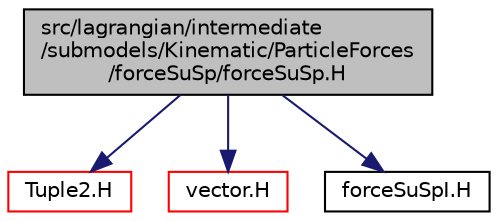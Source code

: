 digraph "src/lagrangian/intermediate/submodels/Kinematic/ParticleForces/forceSuSp/forceSuSp.H"
{
  bgcolor="transparent";
  edge [fontname="Helvetica",fontsize="10",labelfontname="Helvetica",labelfontsize="10"];
  node [fontname="Helvetica",fontsize="10",shape=record];
  Node1 [label="src/lagrangian/intermediate\l/submodels/Kinematic/ParticleForces\l/forceSuSp/forceSuSp.H",height=0.2,width=0.4,color="black", fillcolor="grey75", style="filled" fontcolor="black"];
  Node1 -> Node2 [color="midnightblue",fontsize="10",style="solid",fontname="Helvetica"];
  Node2 [label="Tuple2.H",height=0.2,width=0.4,color="red",URL="$Tuple2_8H.html"];
  Node1 -> Node3 [color="midnightblue",fontsize="10",style="solid",fontname="Helvetica"];
  Node3 [label="vector.H",height=0.2,width=0.4,color="red",URL="$vector_8H.html"];
  Node1 -> Node4 [color="midnightblue",fontsize="10",style="solid",fontname="Helvetica"];
  Node4 [label="forceSuSpI.H",height=0.2,width=0.4,color="black",URL="$forceSuSpI_8H.html"];
}
